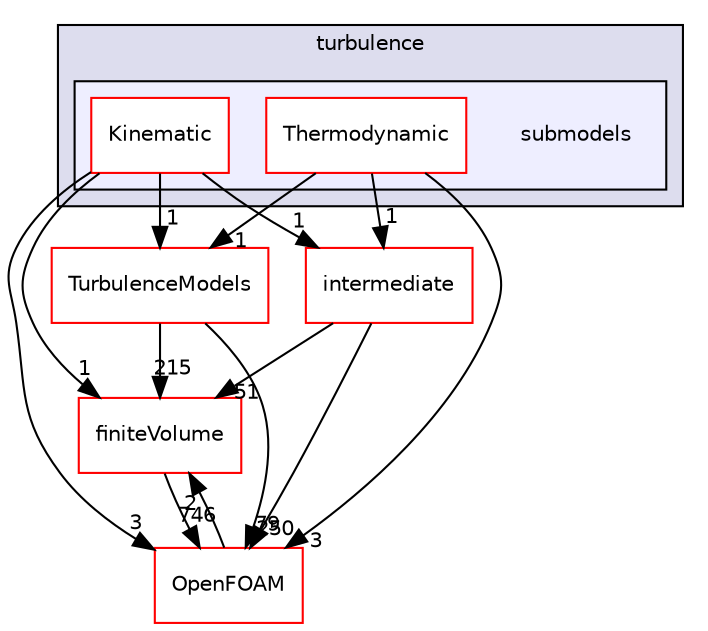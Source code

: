 digraph "src/lagrangian/turbulence/submodels" {
  bgcolor=transparent;
  compound=true
  node [ fontsize="10", fontname="Helvetica"];
  edge [ labelfontsize="10", labelfontname="Helvetica"];
  subgraph clusterdir_43bc749440adff70c5addf058ea4a468 {
    graph [ bgcolor="#ddddee", pencolor="black", label="turbulence" fontname="Helvetica", fontsize="10", URL="dir_43bc749440adff70c5addf058ea4a468.html"]
  subgraph clusterdir_8d2e9f3975cd341fe442d8051fa80149 {
    graph [ bgcolor="#eeeeff", pencolor="black", label="" URL="dir_8d2e9f3975cd341fe442d8051fa80149.html"];
    dir_8d2e9f3975cd341fe442d8051fa80149 [shape=plaintext label="submodels"];
    dir_5ba94de3dd603286eac505345baf7469 [shape=box label="Kinematic" color="red" fillcolor="white" style="filled" URL="dir_5ba94de3dd603286eac505345baf7469.html"];
    dir_45a482bb8441cf85e78b132da7c0b9e2 [shape=box label="Thermodynamic" color="red" fillcolor="white" style="filled" URL="dir_45a482bb8441cf85e78b132da7c0b9e2.html"];
  }
  }
  dir_9bd15774b555cf7259a6fa18f99fe99b [shape=box label="finiteVolume" color="red" URL="dir_9bd15774b555cf7259a6fa18f99fe99b.html"];
  dir_d3c32a493136c130c1f0d51f4f35c297 [shape=box label="intermediate" color="red" URL="dir_d3c32a493136c130c1f0d51f4f35c297.html"];
  dir_1eda626aeac0f0ad2848c36acaa5d501 [shape=box label="TurbulenceModels" color="red" URL="dir_1eda626aeac0f0ad2848c36acaa5d501.html"];
  dir_c5473ff19b20e6ec4dfe5c310b3778a8 [shape=box label="OpenFOAM" color="red" URL="dir_c5473ff19b20e6ec4dfe5c310b3778a8.html"];
  dir_45a482bb8441cf85e78b132da7c0b9e2->dir_d3c32a493136c130c1f0d51f4f35c297 [headlabel="1", labeldistance=1.5 headhref="dir_001717_001389.html"];
  dir_45a482bb8441cf85e78b132da7c0b9e2->dir_1eda626aeac0f0ad2848c36acaa5d501 [headlabel="1", labeldistance=1.5 headhref="dir_001717_000754.html"];
  dir_45a482bb8441cf85e78b132da7c0b9e2->dir_c5473ff19b20e6ec4dfe5c310b3778a8 [headlabel="3", labeldistance=1.5 headhref="dir_001717_001897.html"];
  dir_9bd15774b555cf7259a6fa18f99fe99b->dir_c5473ff19b20e6ec4dfe5c310b3778a8 [headlabel="746", labeldistance=1.5 headhref="dir_000897_001897.html"];
  dir_d3c32a493136c130c1f0d51f4f35c297->dir_9bd15774b555cf7259a6fa18f99fe99b [headlabel="51", labeldistance=1.5 headhref="dir_001389_000897.html"];
  dir_d3c32a493136c130c1f0d51f4f35c297->dir_c5473ff19b20e6ec4dfe5c310b3778a8 [headlabel="250", labeldistance=1.5 headhref="dir_001389_001897.html"];
  dir_1eda626aeac0f0ad2848c36acaa5d501->dir_9bd15774b555cf7259a6fa18f99fe99b [headlabel="215", labeldistance=1.5 headhref="dir_000754_000897.html"];
  dir_1eda626aeac0f0ad2848c36acaa5d501->dir_c5473ff19b20e6ec4dfe5c310b3778a8 [headlabel="79", labeldistance=1.5 headhref="dir_000754_001897.html"];
  dir_c5473ff19b20e6ec4dfe5c310b3778a8->dir_9bd15774b555cf7259a6fa18f99fe99b [headlabel="2", labeldistance=1.5 headhref="dir_001897_000897.html"];
  dir_5ba94de3dd603286eac505345baf7469->dir_9bd15774b555cf7259a6fa18f99fe99b [headlabel="1", labeldistance=1.5 headhref="dir_001712_000897.html"];
  dir_5ba94de3dd603286eac505345baf7469->dir_d3c32a493136c130c1f0d51f4f35c297 [headlabel="1", labeldistance=1.5 headhref="dir_001712_001389.html"];
  dir_5ba94de3dd603286eac505345baf7469->dir_1eda626aeac0f0ad2848c36acaa5d501 [headlabel="1", labeldistance=1.5 headhref="dir_001712_000754.html"];
  dir_5ba94de3dd603286eac505345baf7469->dir_c5473ff19b20e6ec4dfe5c310b3778a8 [headlabel="3", labeldistance=1.5 headhref="dir_001712_001897.html"];
}
